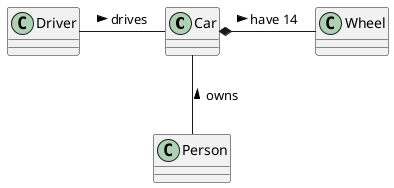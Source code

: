 @startuml
class Car

Driver - Car : drives >
Car *- Wheel : have 14 >
Car -- Person : < owns

@enduml